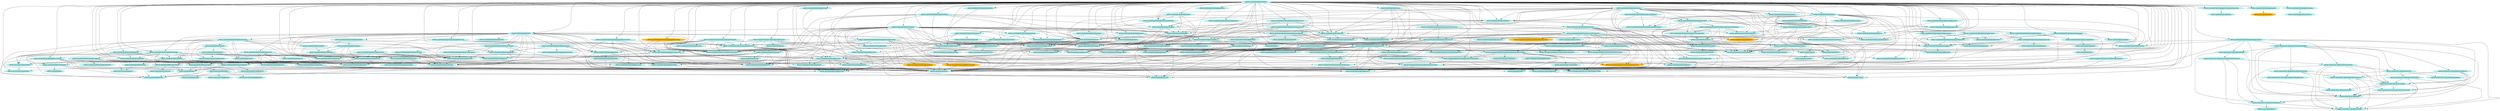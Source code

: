 digraph godep {
0 [label="github.com/docker/docker/api" style="filled" color="paleturquoise"];
0 -> 1;
0 -> 2;
0 -> 3;
0 -> 4;
0 -> 5;
6 [label="github.com/coreos/go-systemd/util" style="filled" color="paleturquoise"];
7 [label="github.com/docker/docker/pkg/pools" style="filled" color="paleturquoise"];
7 -> 8;
9 [label="github.com/docker/libnetwork/portmapper" style="filled" color="paleturquoise"];
9 -> 1;
9 -> 10;
9 -> 11;
9 -> 12;
9 -> 13;
14 [label="github.com/deckarep/golang-set" style="filled" color="paleturquoise"];
15 [label="github.com/armon/go-metrics" style="filled" color="paleturquoise"];
16 [label="github.com/aws/aws-sdk-go/service/cloudwatchlogs" style="filled" color="paleturquoise"];
16 -> 17;
16 -> 18;
16 -> 19;
16 -> 20;
16 -> 21;
16 -> 22;
16 -> 23;
16 -> 24;
2 [label="github.com/docker/docker/api/types" style="filled" color="paleturquoise"];
2 -> 25;
2 -> 26;
2 -> 27;
2 -> 28;
2 -> 29;
2 -> 4;
2 -> 30;
31 [label="github.com/docker/docker/errors" style="filled" color="paleturquoise"];
31 -> 32;
33 [label="github.com/vishvananda/netlink/nl" style="filled" color="paleturquoise"];
34 [label="github.com/docker/docker/daemon/graphdriver" style="filled" color="paleturquoise"];
34 -> 1;
34 -> 35;
34 -> 36;
34 -> 37;
34 -> 8;
38 [label="github.com/aws/aws-sdk-go/aws/awserr" style="filled" color="paleturquoise"];
39 [label="github.com/BurntSushi/toml" style="filled" color="paleturquoise"];
40 [label="github.com/docker/docker/pkg/tarsum" style="filled" color="paleturquoise"];
30 [label="github.com/docker/docker/runconfig" style="filled" color="paleturquoise"];
30 -> 41;
30 -> 42;
30 -> 43;
30 -> 8;
30 -> 44;
30 -> 45;
30 -> 28;
30 -> 46;
30 -> 47;
30 -> 48;
30 -> 29;
30 -> 49;
30 -> 50;
51 [label="github.com/opencontainers/runc/libcontainer/seccomp" style="filled" color="paleturquoise"];
51 -> 52;
53 [label="github.com/docker/docker/pkg/tailfile" style="filled" color="paleturquoise"];
54 [label="github.com/vbatts/tar-split/tar/storage" style="filled" color="paleturquoise"];
55 [label="github.com/docker/docker/daemon/events" style="filled" color="paleturquoise"];
55 -> 25;
55 -> 56;
55 -> 57;
55 -> 58;
59 [label="github.com/docker/docker/pkg/parsers/operatingsystem" style="filled" color="paleturquoise"];
59 -> 60;
29 [label="github.com/docker/docker/pkg/ulimit" style="filled" color="paleturquoise"];
61 [label="github.com/coreos/etcd/pkg/types" style="filled" color="paleturquoise"];
62 [label="github.com/aws/aws-sdk-go/aws/credentials/ec2rolecreds" style="filled" color="paleturquoise"];
62 -> 38;
62 -> 63;
62 -> 64;
28 [label="github.com/docker/docker/pkg/nat" style="filled" color="paleturquoise"];
28 -> 46;
65 [label="github.com/opencontainers/runc/libcontainer/apparmor" style="filled" color="paleturquoise"];
66 [label="github.com/docker/docker/pkg/sockets" style="filled" color="paleturquoise"];
66 -> 1;
66 -> 67;
68 [label="github.com/docker/libnetwork/config" style="filled" color="paleturquoise"];
68 -> 39;
68 -> 1;
68 -> 69;
68 -> 70;
68 -> 71;
68 -> 72;
68 -> 73;
74 [label="github.com/docker/docker/daemon/graphdriver/vfs" style="filled" color="paleturquoise"];
74 -> 34;
74 -> 36;
74 -> 37;
74 -> 75;
3 [label="github.com/docker/docker/pkg/system" style="filled" color="paleturquoise"];
3 -> 50;
8 [label="github.com/docker/docker/pkg/ioutils" style="filled" color="paleturquoise"];
8 -> 76;
77 [label="github.com/opencontainers/runc/libcontainer/cgroups" style="filled" color="paleturquoise"];
77 -> 45;
77 -> 50;
77 -> 52;
78 [label="github.com/docker/distribution" style="filled" color="paleturquoise"];
78 -> 79;
78 -> 80;
78 -> 81;
82 [label="github.com/docker/distribution/registry/client/auth" style="filled" color="paleturquoise"];
82 -> 1;
82 -> 83;
82 -> 84;
85 [label="github.com/docker/docker/daemon/execdriver" style="filled" color="paleturquoise"];
85 -> 86;
85 -> 37;
85 -> 45;
85 -> 48;
85 -> 29;
85 -> 87;
85 -> 88;
85 -> 52;
85 -> 89;
57 [label="github.com/docker/docker/pkg/pubsub" style="filled" color="paleturquoise"];
90 [label="github.com/docker/libnetwork/ns" style="filled" color="paleturquoise"];
90 -> 1;
90 -> 91;
92 [label="github.com/docker/docker/pkg/devicemapper" style="filled" color="darkgoldenrod1"];
92 -> 1;
93 [label="github.com/docker/docker/volume/drivers" style="filled" color="paleturquoise"];
93 -> 94;
93 -> 49;
71 [label="github.com/docker/libkv/store" style="filled" color="paleturquoise"];
95 [label="github.com/docker/libnetwork/drivers/bridge" style="filled" color="paleturquoise"];
95 -> 1;
95 -> 96;
95 -> 71;
95 -> 97;
95 -> 72;
95 -> 98;
95 -> 12;
95 -> 73;
95 -> 99;
95 -> 100;
95 -> 101;
95 -> 9;
95 -> 102;
95 -> 103;
104 [label="github.com/docker/distribution/manifest" style="filled" color="paleturquoise"];
50 [label="github.com/docker/go-units" style="filled" color="paleturquoise"];
105 [label="github.com/docker/docker/pkg/homedir" style="filled" color="paleturquoise"];
105 -> 67;
73 [label="github.com/docker/libnetwork/netlabel" style="filled" color="paleturquoise"];
96 [label="github.com/docker/docker/pkg/parsers/kernel" style="filled" color="paleturquoise"];
101 [label="github.com/docker/libnetwork/osl" style="filled" color="paleturquoise"];
101 -> 1;
101 -> 11;
101 -> 90;
101 -> 102;
101 -> 103;
101 -> 91;
106 [label="github.com/docker/docker/image/v1" style="filled" color="paleturquoise"];
106 -> 1;
106 -> 80;
106 -> 107;
106 -> 108;
106 -> 4;
109 [label="github.com/aws/aws-sdk-go/internal/protocol/json/jsonutil" style="filled" color="paleturquoise"];
110 [label="github.com/docker/docker/daemon/exec" style="filled" color="paleturquoise"];
110 -> 85;
110 -> 31;
110 -> 111;
110 -> 30;
112 [label="github.com/opencontainers/runc/libcontainer/utils" style="filled" color="paleturquoise"];
113 [label="github.com/docker/docker/dockerversion" style="filled" color="paleturquoise"];
114 [label="github.com/docker/libnetwork/drivers/remote/api" style="filled" color="paleturquoise"];
114 -> 98;
115 [label="github.com/docker/docker/pkg/sysinfo" style="filled" color="paleturquoise"];
115 -> 1;
115 -> 46;
115 -> 77;
116 [label="github.com/docker/docker/daemon/graphdriver/overlay" style="filled" color="paleturquoise"];
116 -> 1;
116 -> 34;
116 -> 35;
116 -> 36;
116 -> 37;
116 -> 3;
116 -> 75;
81 [label="github.com/docker/distribution/manifest/schema1" style="filled" color="paleturquoise"];
81 -> 1;
81 -> 80;
81 -> 104;
81 -> 5;
49 [label="github.com/docker/docker/volume" style="filled" color="paleturquoise"];
49 -> 1;
49 -> 31;
49 -> 3;
117 [label="github.com/coreos/etcd/client" style="filled" color="paleturquoise"];
117 -> 118;
117 -> 61;
117 -> 119;
117 -> 76;
118 [label="github.com/coreos/etcd/pkg/pathutil" style="filled" color="paleturquoise"];
91 [label="github.com/vishvananda/netns" style="filled" color="paleturquoise"];
46 [label="github.com/docker/docker/pkg/parsers" style="filled" color="paleturquoise"];
120 [label="github.com/docker/docker/pkg/random" style="filled" color="paleturquoise"];
108 [label="github.com/docker/docker/layer" style="filled" color="paleturquoise"];
108 -> 1;
108 -> 80;
108 -> 34;
108 -> 35;
108 -> 8;
108 -> 111;
108 -> 121;
108 -> 54;
97 [label="github.com/docker/libkv/store/boltdb" style="filled" color="paleturquoise"];
97 -> 122;
97 -> 123;
97 -> 71;
124 [label="github.com/docker/docker/pkg/discovery/kv" style="filled" color="paleturquoise"];
124 -> 1;
124 -> 69;
124 -> 70;
124 -> 123;
124 -> 71;
124 -> 125;
124 -> 126;
124 -> 127;
58 [label="github.com/docker/docker/reference" style="filled" color="paleturquoise"];
58 -> 80;
58 -> 128;
58 -> 107;
58 -> 106;
129 [label="github.com/docker/docker/distribution/metadata" style="filled" color="paleturquoise"];
129 -> 80;
129 -> 106;
129 -> 108;
130 [label="github.com/mistifyio/go-zfs" style="filled" color="paleturquoise"];
52 [label="github.com/opencontainers/runc/libcontainer/configs" style="filled" color="paleturquoise"];
131 [label="github.com/opencontainers/runc/libcontainer/cgroups/systemd" style="filled" color="paleturquoise"];
131 -> 132;
131 -> 6;
131 -> 133;
131 -> 77;
131 -> 88;
131 -> 52;
128 [label="github.com/docker/distribution/reference" style="filled" color="paleturquoise"];
128 -> 80;
63 [label="github.com/aws/aws-sdk-go/aws/credentials" style="filled" color="paleturquoise"];
63 -> 38;
63 -> 134;
19 [label="github.com/aws/aws-sdk-go/aws/defaults" style="filled" color="paleturquoise"];
19 -> 17;
19 -> 63;
19 -> 62;
135 [label="github.com/docker/libnetwork/drivers/host" style="filled" color="paleturquoise"];
135 -> 72;
135 -> 98;
135 -> 102;
136 [label="github.com/docker/docker/api/types/versions/v1p20" style="filled" color="paleturquoise"];
136 -> 2;
136 -> 28;
136 -> 30;
137 [label="github.com/opencontainers/runc/libcontainer/configs/validate" style="filled" color="paleturquoise"];
137 -> 52;
36 [label="github.com/docker/docker/pkg/chrootarchive" style="filled" color="paleturquoise"];
36 -> 35;
36 -> 37;
36 -> 11;
36 -> 3;
138 [label="github.com/docker/docker/pkg/loopback" style="filled" color="darkgoldenrod1"];
138 -> 1;
139 [label="github.com/docker/docker/daemon/network" style="filled" color="paleturquoise"];
139 -> 26;
139 -> 28;
70 [label="github.com/docker/docker/pkg/tlsconfig" style="filled" color="paleturquoise"];
70 -> 1;
140 [label="github.com/docker/docker/pkg/aaparser" style="filled" color="paleturquoise"];
141 [label="github.com/docker/docker/daemon/graphdriver/btrfs" style="filled" color="darkgoldenrod1"];
141 -> 34;
141 -> 37;
141 -> 45;
141 -> 75;
41 [label="github.com/docker/docker/opts" style="filled" color="paleturquoise"];
41 -> 42;
41 -> 29;
41 -> 50;
142 [label="github.com/docker/docker/pkg/directory" style="filled" color="paleturquoise"];
143 [label="github.com/docker/docker/volume/store" style="filled" color="paleturquoise"];
143 -> 1;
143 -> 144;
143 -> 49;
143 -> 93;
145 [label="github.com/docker/docker/pkg/symlink" style="filled" color="paleturquoise"];
145 -> 3;
126 [label="github.com/docker/libkv/store/etcd" style="filled" color="paleturquoise"];
126 -> 117;
126 -> 123;
126 -> 71;
126 -> 76;
79 [label="github.com/docker/distribution/context" style="filled" color="paleturquoise"];
79 -> 1;
79 -> 146;
79 -> 147;
79 -> 76;
60 [label="github.com/mattn/go-shellwords" style="filled" color="paleturquoise"];
148 [label="github.com/docker/docker/pkg/platform" style="filled" color="paleturquoise"];
148 -> 1;
32 [label="github.com/docker/distribution/registry/api/errcode" style="filled" color="paleturquoise"];
149 [label="github.com/vbatts/tar-split/archive/tar" style="filled" color="paleturquoise"];
150 [label="github.com/docker/libnetwork/resolvconf" style="filled" color="paleturquoise"];
150 -> 1;
150 -> 8;
150 -> 151;
152 [label="github.com/docker/libnetwork/ipams/remote/api" style="filled" color="paleturquoise"];
153 [label="github.com/docker/docker/pkg/progress" style="filled" color="paleturquoise"];
88 [label="github.com/opencontainers/runc/libcontainer/cgroups/fs" style="filled" color="paleturquoise"];
88 -> 77;
88 -> 52;
88 -> 154;
155 [label="github.com/docker/docker/daemon/logger/jsonfilelog" style="filled" color="paleturquoise"];
155 -> 1;
155 -> 156;
155 -> 157;
155 -> 158;
155 -> 8;
155 -> 159;
155 -> 53;
155 -> 50;
119 [label="github.com/ugorji/go/codec" style="filled" color="paleturquoise"];
160 [label="github.com/docker/libnetwork/ipamapi" style="filled" color="paleturquoise"];
160 -> 102;
161 [label="github.com/docker/docker/pkg/graphdb" style="filled" color="paleturquoise"];
161 -> 162;
42 [label="github.com/docker/docker/pkg/blkiodev" style="filled" color="paleturquoise"];
37 [label="github.com/docker/docker/pkg/idtools" style="filled" color="paleturquoise"];
37 -> 3;
163 [label="github.com/opencontainers/runc/libcontainer/criurpc" style="filled" color="paleturquoise"];
163 -> 164;
156 [label="github.com/docker/docker/daemon/logger" style="filled" color="paleturquoise"];
156 -> 1;
156 -> 159;
165 [label="github.com/docker/docker/pkg/term" style="filled" color="darkgoldenrod1"];
166 [label="github.com/opencontainers/runc/libcontainer/nsenter" style="filled" color="darkgoldenrod1"];
134 [label="github.com/vaughan0/go-ini" style="filled" color="paleturquoise"];
167 [label="github.com/tinylib/msgp/msgp" style="filled" color="paleturquoise"];
167 -> 168;
147 [label="github.com/gorilla/mux" style="filled" color="paleturquoise"];
147 -> 169;
170 [label="github.com/docker/docker/pkg/truncindex" style="filled" color="paleturquoise"];
170 -> 171;
44 [label="github.com/docker/docker/pkg/mflag" style="filled" color="paleturquoise"];
44 -> 105;
172 [label="github.com/docker/docker/daemon/graphdriver/zfs" style="filled" color="paleturquoise"];
172 -> 1;
172 -> 34;
172 -> 37;
172 -> 45;
172 -> 46;
172 -> 130;
172 -> 75;
1 [label="github.com/Sirupsen/logrus" style="filled" color="paleturquoise"];
26 [label="github.com/docker/docker/api/types/network" style="filled" color="paleturquoise"];
64 [label="github.com/aws/aws-sdk-go/aws/ec2metadata" style="filled" color="paleturquoise"];
64 -> 17;
64 -> 38;
64 -> 63;
64 -> 20;
64 -> 21;
64 -> 22;
89 [label="github.com/syndtr/gocapability/capability" style="filled" color="paleturquoise"];
11 [label="github.com/docker/docker/pkg/reexec" style="filled" color="paleturquoise"];
162 [label="github.com/mattn/go-sqlite3" style="filled" color="darkgoldenrod1"];
171 [label="github.com/tchap/go-patricia/patricia" style="filled" color="paleturquoise"];
173 [label="github.com/docker/libnetwork/bitseq" style="filled" color="paleturquoise"];
173 -> 72;
173 -> 102;
174 [label="github.com/docker/docker/volume/local" style="filled" color="paleturquoise"];
174 -> 31;
174 -> 37;
174 -> 175;
174 -> 49;
164 [label="github.com/golang/protobuf/proto" style="filled" color="paleturquoise"];
176 [label="github.com/docker/docker/pkg/fileutils" style="filled" color="paleturquoise"];
176 -> 1;
177 [label="github.com/docker/libnetwork/hostdiscovery" style="filled" color="paleturquoise"];
177 -> 1;
177 -> 14;
177 -> 69;
177 -> 124;
177 -> 125;
177 -> 126;
177 -> 127;
177 -> 102;
178 [label="github.com/docker/docker/daemon/logger/fluentd" style="filled" color="paleturquoise"];
178 -> 1;
178 -> 156;
178 -> 157;
178 -> 179;
111 [label="github.com/docker/docker/pkg/stringid" style="filled" color="paleturquoise"];
111 -> 120;
13 [label="github.com/docker/libnetwork/portallocator" style="filled" color="paleturquoise"];
20 [label="github.com/aws/aws-sdk-go/aws/request" style="filled" color="paleturquoise"];
20 -> 17;
20 -> 38;
20 -> 18;
20 -> 22;
180 [label="github.com/docker/docker/daemon/logger/syslog" style="filled" color="paleturquoise"];
180 -> 1;
180 -> 156;
180 -> 157;
180 -> 181;
4 [label="github.com/docker/docker/pkg/version" style="filled" color="paleturquoise"];
69 [label="github.com/docker/docker/pkg/discovery" style="filled" color="paleturquoise"];
69 -> 1;
72 [label="github.com/docker/libnetwork/datastore" style="filled" color="paleturquoise"];
72 -> 123;
72 -> 71;
72 -> 97;
72 -> 125;
72 -> 126;
72 -> 127;
72 -> 102;
182 [label="github.com/docker/libnetwork/drivers/overlay" style="filled" color="paleturquoise"];
182 -> 1;
182 -> 71;
182 -> 72;
182 -> 98;
182 -> 183;
182 -> 73;
182 -> 99;
182 -> 101;
182 -> 102;
182 -> 184;
182 -> 103;
182 -> 33;
184 [label="github.com/hashicorp/serf/serf" style="filled" color="paleturquoise"];
184 -> 15;
184 -> 185;
184 -> 186;
27 [label="github.com/docker/docker/api/types/registry" style="filled" color="paleturquoise"];
48 [label="github.com/docker/docker/pkg/stringutils" style="filled" color="paleturquoise"];
48 -> 120;
86 [label="github.com/docker/docker/daemon/execdriver/native/template" style="filled" color="paleturquoise"];
86 -> 65;
86 -> 52;
187 [label="github.com/opencontainers/runc/libcontainer/selinux" style="filled" color="paleturquoise"];
187 -> 45;
187 -> 154;
80 [label="github.com/docker/distribution/digest" style="filled" color="paleturquoise"];
80 -> 40;
99 [label="github.com/docker/libnetwork/netutils" style="filled" color="paleturquoise"];
99 -> 102;
99 -> 103;
84 [label="github.com/docker/distribution/registry/client/transport" style="filled" color="paleturquoise"];
188 [label="github.com/opencontainers/specs" style="filled" color="paleturquoise"];
102 [label="github.com/docker/libnetwork/types" style="filled" color="paleturquoise"];
158 [label="github.com/docker/docker/pkg/filenotify" style="filled" color="paleturquoise"];
158 -> 1;
158 -> 189;
12 [label="github.com/docker/libnetwork/iptables" style="filled" color="paleturquoise"];
12 -> 1;
12 -> 133;
183 [label="github.com/docker/libnetwork/idm" style="filled" color="paleturquoise"];
183 -> 173;
183 -> 72;
144 [label="github.com/docker/docker/pkg/locker" style="filled" color="paleturquoise"];
133 [label="github.com/godbus/dbus" style="filled" color="paleturquoise"];
186 [label="github.com/hashicorp/memberlist" style="filled" color="paleturquoise"];
186 -> 15;
186 -> 185;
190 [label="github.com/docker/docker/daemon/logger/gelf" style="filled" color="paleturquoise"];
190 -> 191;
190 -> 1;
190 -> 156;
190 -> 157;
190 -> 181;
181 [label="github.com/docker/docker/pkg/urlutil" style="filled" color="paleturquoise"];
25 [label="github.com/docker/docker/api/types/filters" style="filled" color="paleturquoise"];
107 [label="github.com/docker/docker/image" style="filled" color="paleturquoise"];
107 -> 1;
107 -> 80;
107 -> 108;
107 -> 30;
35 [label="github.com/docker/docker/pkg/archive" style="filled" color="paleturquoise"];
35 -> 1;
35 -> 176;
35 -> 37;
35 -> 8;
35 -> 7;
35 -> 192;
35 -> 3;
193 [label="github.com/docker/libnetwork/drivers/null" style="filled" color="paleturquoise"];
193 -> 72;
193 -> 98;
193 -> 102;
194 [label="github.com/aws/aws-sdk-go/internal/endpoints" style="filled" color="paleturquoise"];
195 [label="github.com/docker/docker/pkg/streamformatter" style="filled" color="paleturquoise"];
195 -> 56;
195 -> 153;
17 [label="github.com/aws/aws-sdk-go/aws" style="filled" color="paleturquoise"];
17 -> 38;
17 -> 63;
196 [label="github.com/docker/docker/daemon/logger/splunk" style="filled" color="paleturquoise"];
196 -> 1;
196 -> 156;
196 -> 157;
196 -> 181;
197 [label="github.com/docker/docker/pkg/namesgenerator" style="filled" color="paleturquoise"];
197 -> 120;
157 [label="github.com/docker/docker/daemon/logger/loggerutils" style="filled" color="paleturquoise"];
157 -> 1;
157 -> 156;
157 -> 57;
198 [label="github.com/docker/libnetwork/etchosts" style="filled" color="paleturquoise"];
199 [label="github.com/opencontainers/runc/libcontainer/devices" style="filled" color="paleturquoise"];
199 -> 52;
76 [label="golang.org/x/net/context" style="filled" color="paleturquoise"];
200 [label="github.com/docker/libnetwork/ipam" style="filled" color="paleturquoise"];
200 -> 1;
200 -> 173;
200 -> 72;
200 -> 160;
200 -> 201;
200 -> 102;
18 [label="github.com/aws/aws-sdk-go/aws/awsutil" style="filled" color="paleturquoise"];
202 [label="github.com/docker/docker/pkg/httputils" style="filled" color="paleturquoise"];
202 -> 1;
202 -> 56;
87 [label="github.com/opencontainers/runc/libcontainer" style="filled" color="paleturquoise"];
87 -> 1;
87 -> 45;
87 -> 145;
87 -> 164;
87 -> 65;
87 -> 77;
87 -> 88;
87 -> 131;
87 -> 52;
87 -> 137;
87 -> 163;
87 -> 75;
87 -> 51;
87 -> 203;
87 -> 154;
87 -> 67;
87 -> 112;
87 -> 89;
87 -> 103;
87 -> 33;
103 [label="github.com/vishvananda/netlink" style="filled" color="paleturquoise"];
103 -> 33;
56 [label="github.com/docker/docker/pkg/jsonmessage" style="filled" color="paleturquoise"];
56 -> 159;
56 -> 165;
56 -> 50;
204 [label="github.com/docker/docker/distribution" style="filled" color="paleturquoise"];
204 -> 1;
204 -> 78;
204 -> 80;
204 -> 104;
204 -> 81;
204 -> 32;
204 -> 83;
204 -> 82;
204 -> 84;
204 -> 2;
204 -> 55;
204 -> 129;
204 -> 205;
204 -> 107;
204 -> 106;
204 -> 108;
204 -> 8;
204 -> 153;
204 -> 111;
204 -> 58;
204 -> 206;
204 -> 5;
204 -> 76;
146 [label="github.com/docker/distribution/uuid" style="filled" color="paleturquoise"];
206 [label="github.com/docker/docker/registry" style="filled" color="paleturquoise"];
206 -> 1;
206 -> 80;
206 -> 32;
206 -> 207;
206 -> 83;
206 -> 84;
206 -> 2;
206 -> 27;
206 -> 113;
206 -> 41;
206 -> 202;
206 -> 8;
206 -> 44;
206 -> 96;
206 -> 111;
206 -> 40;
206 -> 70;
206 -> 208;
206 -> 58;
209 [label="github.com/docker/docker/migrate/v1" style="filled" color="paleturquoise"];
209 -> 1;
209 -> 80;
209 -> 129;
209 -> 107;
209 -> 106;
209 -> 108;
209 -> 58;
121 [label="github.com/vbatts/tar-split/tar/asm" style="filled" color="paleturquoise"];
121 -> 149;
121 -> 54;
127 [label="github.com/docker/libkv/store/zookeeper" style="filled" color="paleturquoise"];
127 -> 123;
127 -> 71;
127 -> 210;
211 [label="github.com/docker/distribution/registry/storage/cache" style="filled" color="paleturquoise"];
211 -> 78;
211 -> 79;
211 -> 80;
212 [label="github.com/hashicorp/consul/api" style="filled" color="paleturquoise"];
213 [label="github.com/docker/docker/daemon/logger/awslogs" style="filled" color="paleturquoise"];
213 -> 1;
213 -> 17;
213 -> 38;
213 -> 19;
213 -> 64;
213 -> 20;
213 -> 16;
213 -> 156;
213 -> 113;
67 [label="github.com/opencontainers/runc/libcontainer/user" style="filled" color="paleturquoise"];
45 [label="github.com/docker/docker/pkg/mount" style="filled" color="paleturquoise"];
214 [label="github.com/docker/docker/api/types/versions/v1p19" style="filled" color="paleturquoise"];
214 -> 2;
214 -> 136;
214 -> 28;
214 -> 30;
125 [label="github.com/docker/libkv/store/consul" style="filled" color="paleturquoise"];
125 -> 123;
125 -> 71;
125 -> 212;
215 [label="github.com/docker/docker/image/tarexport" style="filled" color="paleturquoise"];
215 -> 1;
215 -> 80;
215 -> 107;
215 -> 106;
215 -> 108;
215 -> 35;
215 -> 36;
215 -> 145;
215 -> 58;
216 [label="github.com/docker/docker/daemon" style="filled" color="paleturquoise"];
216 -> 1;
216 -> 80;
216 -> 0;
216 -> 2;
216 -> 25;
216 -> 26;
216 -> 27;
216 -> 214;
216 -> 136;
216 -> 217;
216 -> 55;
216 -> 110;
216 -> 85;
216 -> 218;
216 -> 34;
216 -> 219;
216 -> 141;
216 -> 220;
216 -> 116;
216 -> 74;
216 -> 172;
216 -> 221;
216 -> 156;
216 -> 213;
216 -> 178;
216 -> 190;
216 -> 222;
216 -> 155;
216 -> 196;
216 -> 180;
216 -> 139;
216 -> 204;
216 -> 129;
216 -> 205;
216 -> 113;
216 -> 31;
216 -> 107;
216 -> 215;
216 -> 108;
216 -> 209;
216 -> 41;
216 -> 35;
216 -> 42;
216 -> 36;
216 -> 69;
216 -> 124;
216 -> 176;
216 -> 161;
216 -> 202;
216 -> 37;
216 -> 8;
216 -> 56;
216 -> 44;
216 -> 45;
216 -> 197;
216 -> 28;
216 -> 96;
216 -> 59;
216 -> 148;
216 -> 7;
216 -> 153;
216 -> 192;
216 -> 57;
216 -> 47;
216 -> 223;
216 -> 195;
216 -> 111;
216 -> 48;
216 -> 115;
216 -> 3;
216 -> 170;
216 -> 29;
216 -> 4;
216 -> 58;
216 -> 206;
216 -> 30;
216 -> 175;
216 -> 49;
216 -> 93;
216 -> 174;
216 -> 143;
216 -> 224;
216 -> 68;
216 -> 95;
216 -> 201;
216 -> 73;
216 -> 100;
216 -> 102;
216 -> 5;
216 -> 87;
216 -> 77;
216 -> 52;
216 -> 199;
216 -> 75;
216 -> 187;
216 -> 154;
216 -> 76;
189 [label="gopkg.in/fsnotify.v1" style="filled" color="paleturquoise"];
98 [label="github.com/docker/libnetwork/driverapi" style="filled" color="paleturquoise"];
98 -> 102;
179 [label="github.com/fluent/fluent-logger-golang/fluent" style="filled" color="paleturquoise"];
179 -> 167;
225 [label="github.com/docker/docker/daemon/execdriver/native" style="filled" color="paleturquoise"];
225 -> 1;
225 -> 85;
225 -> 86;
225 -> 31;
225 -> 140;
225 -> 45;
225 -> 46;
225 -> 7;
225 -> 11;
225 -> 3;
225 -> 165;
225 -> 49;
225 -> 87;
225 -> 65;
225 -> 131;
225 -> 52;
225 -> 199;
225 -> 166;
225 -> 51;
225 -> 154;
225 -> 112;
225 -> 188;
219 [label="github.com/docker/docker/daemon/graphdriver/aufs" style="filled" color="paleturquoise"];
219 -> 1;
219 -> 34;
219 -> 35;
219 -> 36;
219 -> 142;
219 -> 37;
219 -> 45;
219 -> 111;
219 -> 75;
226 [label="github.com/coreos/go-systemd/journal" style="filled" color="paleturquoise"];
132 [label="github.com/coreos/go-systemd/dbus" style="filled" color="paleturquoise"];
132 -> 133;
175 [label="github.com/docker/docker/utils" style="filled" color="paleturquoise"];
175 -> 32;
175 -> 113;
175 -> 35;
175 -> 176;
175 -> 111;
94 [label="github.com/docker/docker/pkg/plugins" style="filled" color="paleturquoise"];
94 -> 1;
94 -> 66;
94 -> 70;
168 [label="github.com/philhofer/fwd" style="filled" color="paleturquoise"];
75 [label="github.com/opencontainers/runc/libcontainer/label" style="filled" color="paleturquoise"];
123 [label="github.com/docker/libkv" style="filled" color="paleturquoise"];
123 -> 71;
210 [label="github.com/samuel/go-zookeeper/zk" style="filled" color="paleturquoise"];
227 [label="github.com/aws/aws-sdk-go/internal/protocol/rest" style="filled" color="paleturquoise"];
227 -> 17;
227 -> 38;
227 -> 20;
5 [label="github.com/docker/libtrust" style="filled" color="paleturquoise"];
154 [label="github.com/opencontainers/runc/libcontainer/system" style="filled" color="darkgoldenrod1"];
159 [label="github.com/docker/docker/pkg/jsonlog" style="filled" color="paleturquoise"];
228 [label="github.com/aws/aws-sdk-go/aws/corehandlers" style="filled" color="paleturquoise"];
228 -> 17;
228 -> 38;
228 -> 20;
217 [label="github.com/docker/docker/container" style="filled" color="paleturquoise"];
217 -> 1;
217 -> 2;
217 -> 26;
217 -> 110;
217 -> 85;
217 -> 156;
217 -> 155;
217 -> 139;
217 -> 31;
217 -> 107;
217 -> 108;
217 -> 35;
217 -> 36;
217 -> 28;
217 -> 192;
217 -> 47;
217 -> 111;
217 -> 145;
217 -> 3;
217 -> 30;
217 -> 175;
217 -> 49;
217 -> 50;
217 -> 224;
217 -> 73;
217 -> 100;
217 -> 102;
217 -> 75;
224 [label="github.com/docker/libnetwork" style="filled" color="paleturquoise"];
224 -> 1;
224 -> 69;
224 -> 94;
224 -> 11;
224 -> 111;
224 -> 68;
224 -> 72;
224 -> 98;
224 -> 95;
224 -> 135;
224 -> 193;
224 -> 182;
224 -> 229;
224 -> 198;
224 -> 177;
224 -> 160;
224 -> 230;
224 -> 231;
224 -> 73;
224 -> 100;
224 -> 101;
224 -> 150;
224 -> 102;
224 -> 87;
224 -> 52;
10 [label="github.com/docker/docker/pkg/proxy" style="filled" color="paleturquoise"];
10 -> 1;
231 [label="github.com/docker/libnetwork/ipams/remote" style="filled" color="paleturquoise"];
231 -> 1;
231 -> 94;
231 -> 160;
231 -> 152;
231 -> 102;
222 [label="github.com/docker/docker/daemon/logger/journald" style="filled" color="paleturquoise"];
222 -> 1;
222 -> 226;
222 -> 156;
169 [label="github.com/gorilla/context" style="filled" color="paleturquoise"];
207 [label="github.com/docker/distribution/registry/api/v2" style="filled" color="paleturquoise"];
207 -> 80;
207 -> 128;
207 -> 32;
207 -> 147;
232 [label="github.com/docker/distribution/registry/storage/cache/memory" style="filled" color="paleturquoise"];
232 -> 78;
232 -> 79;
232 -> 80;
232 -> 128;
232 -> 211;
192 [label="github.com/docker/docker/pkg/promise" style="filled" color="paleturquoise"];
100 [label="github.com/docker/libnetwork/options" style="filled" color="paleturquoise"];
229 [label="github.com/docker/libnetwork/drivers/remote" style="filled" color="paleturquoise"];
229 -> 1;
229 -> 94;
229 -> 72;
229 -> 98;
229 -> 114;
229 -> 102;
201 [label="github.com/docker/libnetwork/ipamutils" style="filled" color="paleturquoise"];
201 -> 99;
201 -> 101;
201 -> 150;
201 -> 103;
220 [label="github.com/docker/docker/daemon/graphdriver/devmapper" style="filled" color="paleturquoise"];
220 -> 1;
220 -> 34;
220 -> 92;
220 -> 37;
220 -> 138;
220 -> 45;
220 -> 46;
220 -> 50;
220 -> 75;
221 [label="github.com/docker/docker/daemon/links" style="filled" color="paleturquoise"];
221 -> 28;
22 [label="github.com/aws/aws-sdk-go/aws/service/serviceinfo" style="filled" color="paleturquoise"];
22 -> 17;
21 [label="github.com/aws/aws-sdk-go/aws/service" style="filled" color="paleturquoise"];
21 -> 17;
21 -> 228;
21 -> 20;
21 -> 22;
21 -> 194;
23 [label="github.com/aws/aws-sdk-go/internal/protocol/jsonrpc" style="filled" color="paleturquoise"];
23 -> 38;
23 -> 20;
23 -> 109;
23 -> 227;
43 [label="github.com/docker/docker/pkg/broadcaster" style="filled" color="paleturquoise"];
230 [label="github.com/docker/libnetwork/ipams/builtin" style="filled" color="paleturquoise"];
230 -> 72;
230 -> 200;
230 -> 160;
205 [label="github.com/docker/docker/distribution/xfer" style="filled" color="paleturquoise"];
205 -> 1;
205 -> 80;
205 -> 107;
205 -> 108;
205 -> 35;
205 -> 8;
205 -> 153;
205 -> 76;
47 [label="github.com/docker/docker/pkg/signal" style="filled" color="paleturquoise"];
47 -> 1;
122 [label="github.com/boltdb/bolt" style="filled" color="paleturquoise"];
151 [label="github.com/docker/libnetwork/resolvconf/dns" style="filled" color="paleturquoise"];
218 [label="github.com/docker/docker/daemon/execdriver/execdrivers" style="filled" color="paleturquoise"];
218 -> 85;
218 -> 225;
218 -> 115;
24 [label="github.com/aws/aws-sdk-go/internal/signer/v4" style="filled" color="paleturquoise"];
24 -> 17;
24 -> 63;
24 -> 20;
24 -> 227;
191 [label="github.com/Graylog2/go-gelf/gelf" style="filled" color="paleturquoise"];
83 [label="github.com/docker/distribution/registry/client" style="filled" color="paleturquoise"];
83 -> 78;
83 -> 79;
83 -> 80;
83 -> 81;
83 -> 128;
83 -> 32;
83 -> 207;
83 -> 84;
83 -> 211;
83 -> 232;
208 [label="github.com/docker/docker/pkg/useragent" style="filled" color="paleturquoise"];
223 [label="github.com/docker/docker/pkg/stdcopy" style="filled" color="paleturquoise"];
223 -> 1;
203 [label="github.com/opencontainers/runc/libcontainer/stacktrace" style="filled" color="paleturquoise"];
185 [label="github.com/hashicorp/go-msgpack/codec" style="filled" color="paleturquoise"];
}
